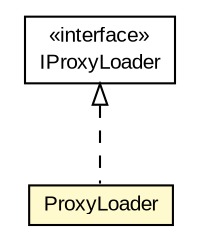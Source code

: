 #!/usr/local/bin/dot
#
# Class diagram 
# Generated by UMLGraph version R5_6-24-gf6e263 (http://www.umlgraph.org/)
#

digraph G {
	edge [fontname="arial",fontsize=10,labelfontname="arial",labelfontsize=10];
	node [fontname="arial",fontsize=10,shape=plaintext];
	nodesep=0.25;
	ranksep=0.5;
	// org.miloss.fgsms.presentation.ProxyLoader
	c847617 [label=<<table title="org.miloss.fgsms.presentation.ProxyLoader" border="0" cellborder="1" cellspacing="0" cellpadding="2" port="p" bgcolor="lemonChiffon" href="./ProxyLoader.html">
		<tr><td><table border="0" cellspacing="0" cellpadding="1">
<tr><td align="center" balign="center"> ProxyLoader </td></tr>
		</table></td></tr>
		</table>>, URL="./ProxyLoader.html", fontname="arial", fontcolor="black", fontsize=10.0];
	// org.miloss.fgsms.presentation.IProxyLoader
	c847640 [label=<<table title="org.miloss.fgsms.presentation.IProxyLoader" border="0" cellborder="1" cellspacing="0" cellpadding="2" port="p" href="./IProxyLoader.html">
		<tr><td><table border="0" cellspacing="0" cellpadding="1">
<tr><td align="center" balign="center"> &#171;interface&#187; </td></tr>
<tr><td align="center" balign="center"> IProxyLoader </td></tr>
		</table></td></tr>
		</table>>, URL="./IProxyLoader.html", fontname="arial", fontcolor="black", fontsize=10.0];
	//org.miloss.fgsms.presentation.ProxyLoader implements org.miloss.fgsms.presentation.IProxyLoader
	c847640:p -> c847617:p [dir=back,arrowtail=empty,style=dashed];
}

